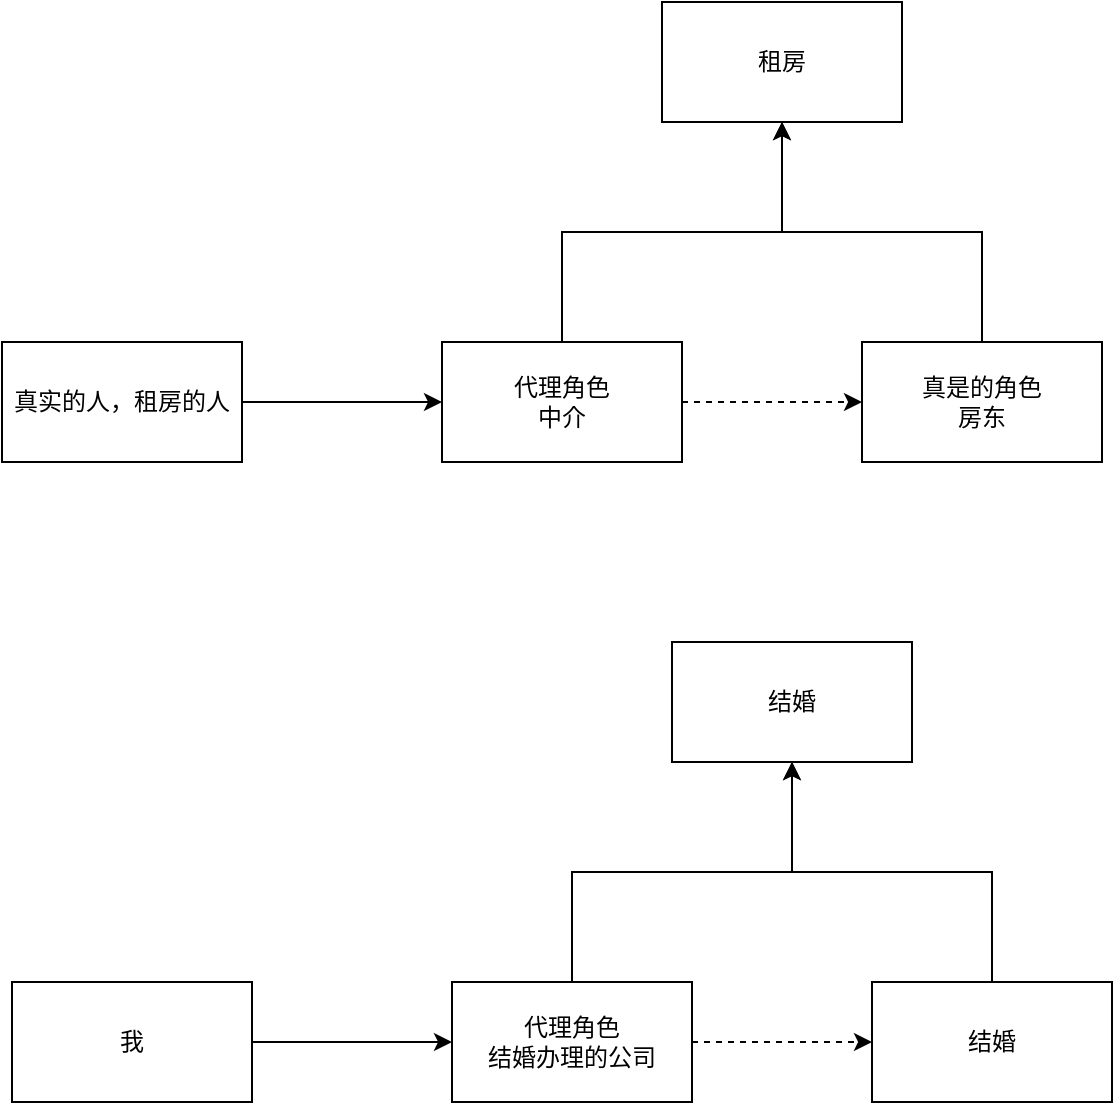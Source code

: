 <mxfile version="20.1.1" type="github">
  <diagram id="3bTlCvezNanHYBezA9TU" name="第 1 页">
    <mxGraphModel dx="266" dy="391" grid="0" gridSize="10" guides="1" tooltips="1" connect="1" arrows="1" fold="1" page="1" pageScale="1" pageWidth="827" pageHeight="1169" math="0" shadow="0">
      <root>
        <mxCell id="0" />
        <mxCell id="1" parent="0" />
        <mxCell id="ABmc3wEKmiOW-v7mlXBN-4" style="edgeStyle=orthogonalEdgeStyle;rounded=0;orthogonalLoop=1;jettySize=auto;html=1;entryX=0;entryY=0.5;entryDx=0;entryDy=0;" edge="1" parent="1" source="ABmc3wEKmiOW-v7mlXBN-1" target="ABmc3wEKmiOW-v7mlXBN-2">
          <mxGeometry relative="1" as="geometry" />
        </mxCell>
        <mxCell id="ABmc3wEKmiOW-v7mlXBN-1" value="真实的人，租房的人" style="rounded=0;whiteSpace=wrap;html=1;" vertex="1" parent="1">
          <mxGeometry x="100" y="170" width="120" height="60" as="geometry" />
        </mxCell>
        <mxCell id="ABmc3wEKmiOW-v7mlXBN-5" style="edgeStyle=orthogonalEdgeStyle;rounded=0;orthogonalLoop=1;jettySize=auto;html=1;entryX=0;entryY=0.5;entryDx=0;entryDy=0;dashed=1;" edge="1" parent="1" source="ABmc3wEKmiOW-v7mlXBN-2" target="ABmc3wEKmiOW-v7mlXBN-3">
          <mxGeometry relative="1" as="geometry" />
        </mxCell>
        <mxCell id="ABmc3wEKmiOW-v7mlXBN-7" style="edgeStyle=orthogonalEdgeStyle;rounded=0;orthogonalLoop=1;jettySize=auto;html=1;entryX=0.5;entryY=1;entryDx=0;entryDy=0;" edge="1" parent="1" source="ABmc3wEKmiOW-v7mlXBN-2" target="ABmc3wEKmiOW-v7mlXBN-6">
          <mxGeometry relative="1" as="geometry" />
        </mxCell>
        <mxCell id="ABmc3wEKmiOW-v7mlXBN-2" value="代理角色&lt;br&gt;中介" style="rounded=0;whiteSpace=wrap;html=1;" vertex="1" parent="1">
          <mxGeometry x="320" y="170" width="120" height="60" as="geometry" />
        </mxCell>
        <mxCell id="ABmc3wEKmiOW-v7mlXBN-8" style="edgeStyle=orthogonalEdgeStyle;rounded=0;orthogonalLoop=1;jettySize=auto;html=1;entryX=0.5;entryY=1;entryDx=0;entryDy=0;" edge="1" parent="1" source="ABmc3wEKmiOW-v7mlXBN-3" target="ABmc3wEKmiOW-v7mlXBN-6">
          <mxGeometry relative="1" as="geometry" />
        </mxCell>
        <mxCell id="ABmc3wEKmiOW-v7mlXBN-3" value="真是的角色&lt;br&gt;房东" style="rounded=0;whiteSpace=wrap;html=1;" vertex="1" parent="1">
          <mxGeometry x="530" y="170" width="120" height="60" as="geometry" />
        </mxCell>
        <mxCell id="ABmc3wEKmiOW-v7mlXBN-6" value="租房" style="rounded=0;whiteSpace=wrap;html=1;" vertex="1" parent="1">
          <mxGeometry x="430" width="120" height="60" as="geometry" />
        </mxCell>
        <mxCell id="ABmc3wEKmiOW-v7mlXBN-9" style="edgeStyle=orthogonalEdgeStyle;rounded=0;orthogonalLoop=1;jettySize=auto;html=1;entryX=0;entryY=0.5;entryDx=0;entryDy=0;" edge="1" source="ABmc3wEKmiOW-v7mlXBN-10" target="ABmc3wEKmiOW-v7mlXBN-13" parent="1">
          <mxGeometry relative="1" as="geometry" />
        </mxCell>
        <mxCell id="ABmc3wEKmiOW-v7mlXBN-10" value="我" style="rounded=0;whiteSpace=wrap;html=1;" vertex="1" parent="1">
          <mxGeometry x="105" y="490" width="120" height="60" as="geometry" />
        </mxCell>
        <mxCell id="ABmc3wEKmiOW-v7mlXBN-11" style="edgeStyle=orthogonalEdgeStyle;rounded=0;orthogonalLoop=1;jettySize=auto;html=1;entryX=0;entryY=0.5;entryDx=0;entryDy=0;dashed=1;" edge="1" source="ABmc3wEKmiOW-v7mlXBN-13" target="ABmc3wEKmiOW-v7mlXBN-15" parent="1">
          <mxGeometry relative="1" as="geometry" />
        </mxCell>
        <mxCell id="ABmc3wEKmiOW-v7mlXBN-12" style="edgeStyle=orthogonalEdgeStyle;rounded=0;orthogonalLoop=1;jettySize=auto;html=1;entryX=0.5;entryY=1;entryDx=0;entryDy=0;" edge="1" source="ABmc3wEKmiOW-v7mlXBN-13" target="ABmc3wEKmiOW-v7mlXBN-16" parent="1">
          <mxGeometry relative="1" as="geometry" />
        </mxCell>
        <mxCell id="ABmc3wEKmiOW-v7mlXBN-13" value="代理角色&lt;br&gt;结婚办理的公司" style="rounded=0;whiteSpace=wrap;html=1;" vertex="1" parent="1">
          <mxGeometry x="325" y="490" width="120" height="60" as="geometry" />
        </mxCell>
        <mxCell id="ABmc3wEKmiOW-v7mlXBN-14" style="edgeStyle=orthogonalEdgeStyle;rounded=0;orthogonalLoop=1;jettySize=auto;html=1;entryX=0.5;entryY=1;entryDx=0;entryDy=0;" edge="1" source="ABmc3wEKmiOW-v7mlXBN-15" target="ABmc3wEKmiOW-v7mlXBN-16" parent="1">
          <mxGeometry relative="1" as="geometry" />
        </mxCell>
        <mxCell id="ABmc3wEKmiOW-v7mlXBN-15" value="结婚" style="rounded=0;whiteSpace=wrap;html=1;" vertex="1" parent="1">
          <mxGeometry x="535" y="490" width="120" height="60" as="geometry" />
        </mxCell>
        <mxCell id="ABmc3wEKmiOW-v7mlXBN-16" value="结婚" style="rounded=0;whiteSpace=wrap;html=1;" vertex="1" parent="1">
          <mxGeometry x="435" y="320" width="120" height="60" as="geometry" />
        </mxCell>
      </root>
    </mxGraphModel>
  </diagram>
</mxfile>
